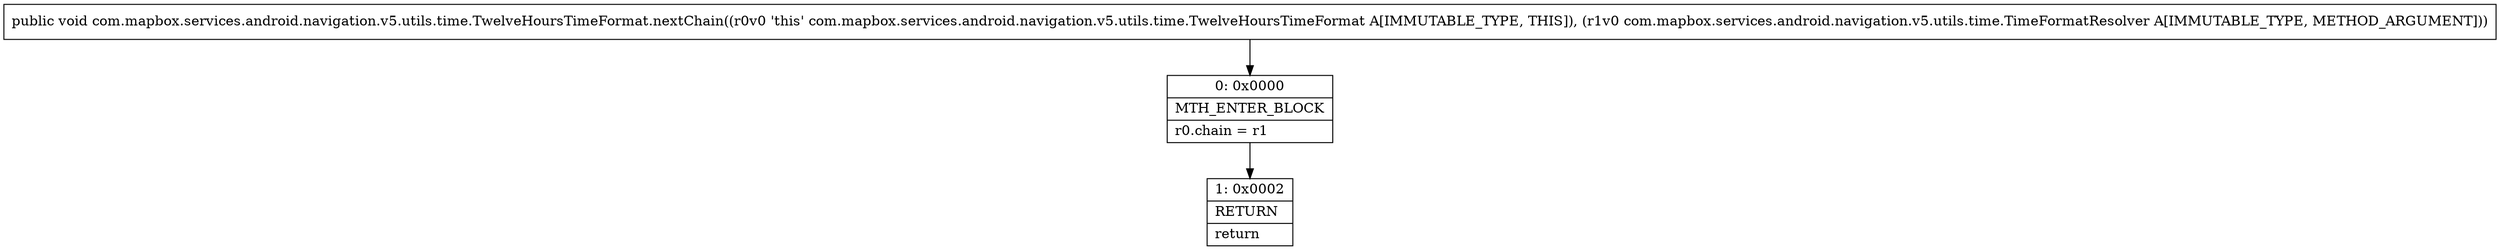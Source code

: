 digraph "CFG forcom.mapbox.services.android.navigation.v5.utils.time.TwelveHoursTimeFormat.nextChain(Lcom\/mapbox\/services\/android\/navigation\/v5\/utils\/time\/TimeFormatResolver;)V" {
Node_0 [shape=record,label="{0\:\ 0x0000|MTH_ENTER_BLOCK\l|r0.chain = r1\l}"];
Node_1 [shape=record,label="{1\:\ 0x0002|RETURN\l|return\l}"];
MethodNode[shape=record,label="{public void com.mapbox.services.android.navigation.v5.utils.time.TwelveHoursTimeFormat.nextChain((r0v0 'this' com.mapbox.services.android.navigation.v5.utils.time.TwelveHoursTimeFormat A[IMMUTABLE_TYPE, THIS]), (r1v0 com.mapbox.services.android.navigation.v5.utils.time.TimeFormatResolver A[IMMUTABLE_TYPE, METHOD_ARGUMENT])) }"];
MethodNode -> Node_0;
Node_0 -> Node_1;
}

